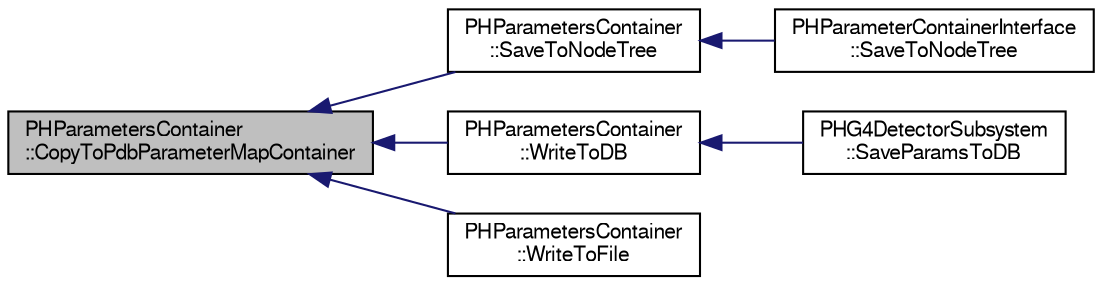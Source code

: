 digraph "PHParametersContainer::CopyToPdbParameterMapContainer"
{
  bgcolor="transparent";
  edge [fontname="FreeSans",fontsize="10",labelfontname="FreeSans",labelfontsize="10"];
  node [fontname="FreeSans",fontsize="10",shape=record];
  rankdir="LR";
  Node1 [label="PHParametersContainer\l::CopyToPdbParameterMapContainer",height=0.2,width=0.4,color="black", fillcolor="grey75", style="filled" fontcolor="black"];
  Node1 -> Node2 [dir="back",color="midnightblue",fontsize="10",style="solid",fontname="FreeSans"];
  Node2 [label="PHParametersContainer\l::SaveToNodeTree",height=0.2,width=0.4,color="black",URL="$d7/d6b/classPHParametersContainer.html#aaead8ac42db247baa239c4b236b427c5"];
  Node2 -> Node3 [dir="back",color="midnightblue",fontsize="10",style="solid",fontname="FreeSans"];
  Node3 [label="PHParameterContainerInterface\l::SaveToNodeTree",height=0.2,width=0.4,color="black",URL="$da/d11/classPHParameterContainerInterface.html#aca8df1df6b4d8744ae9abaeec7bca577"];
  Node1 -> Node4 [dir="back",color="midnightblue",fontsize="10",style="solid",fontname="FreeSans"];
  Node4 [label="PHParametersContainer\l::WriteToDB",height=0.2,width=0.4,color="black",URL="$d7/d6b/classPHParametersContainer.html#a28e298090d8a42aed01b4d7c533f5f8c"];
  Node4 -> Node5 [dir="back",color="midnightblue",fontsize="10",style="solid",fontname="FreeSans"];
  Node5 [label="PHG4DetectorSubsystem\l::SaveParamsToDB",height=0.2,width=0.4,color="black",URL="$d5/d29/classPHG4DetectorSubsystem.html#aaa04f4a2184f81eba3c3552d1b7061e3"];
  Node1 -> Node6 [dir="back",color="midnightblue",fontsize="10",style="solid",fontname="FreeSans"];
  Node6 [label="PHParametersContainer\l::WriteToFile",height=0.2,width=0.4,color="black",URL="$d7/d6b/classPHParametersContainer.html#a2ff7874e21c88c95d6c630512185bbaa"];
}
